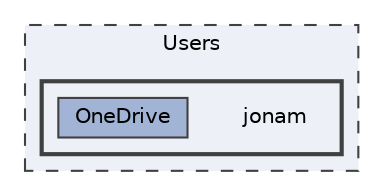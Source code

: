 digraph "C:/Users/jonam"
{
 // LATEX_PDF_SIZE
  bgcolor="transparent";
  edge [fontname=Helvetica,fontsize=10,labelfontname=Helvetica,labelfontsize=10];
  node [fontname=Helvetica,fontsize=10,shape=box,height=0.2,width=0.4];
  compound=true
  subgraph clusterdir_d522931ffa1371640980b621734a4381 {
    graph [ bgcolor="#edf0f7", pencolor="grey25", label="Users", fontname=Helvetica,fontsize=10 style="filled,dashed", URL="dir_d522931ffa1371640980b621734a4381.html",tooltip=""]
  subgraph clusterdir_3f028b46c2b2d931f58d71f16d85cb19 {
    graph [ bgcolor="#edf0f7", pencolor="grey25", label="", fontname=Helvetica,fontsize=10 style="filled,bold", URL="dir_3f028b46c2b2d931f58d71f16d85cb19.html",tooltip=""]
    dir_3f028b46c2b2d931f58d71f16d85cb19 [shape=plaintext, label="jonam"];
  dir_e270dbb9f4b0c9cdd295da7a5a68f9de [label="OneDrive", fillcolor="#a2b4d6", color="grey25", style="filled", URL="dir_e270dbb9f4b0c9cdd295da7a5a68f9de.html",tooltip=""];
  }
  }
}
